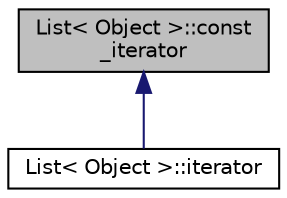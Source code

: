digraph "List&lt; Object &gt;::const_iterator"
{
 // LATEX_PDF_SIZE
  edge [fontname="Helvetica",fontsize="10",labelfontname="Helvetica",labelfontsize="10"];
  node [fontname="Helvetica",fontsize="10",shape=record];
  Node1 [label="List\< Object \>::const\l_iterator",height=0.2,width=0.4,color="black", fillcolor="grey75", style="filled", fontcolor="black",tooltip=" "];
  Node1 -> Node2 [dir="back",color="midnightblue",fontsize="10",style="solid",fontname="Helvetica"];
  Node2 [label="List\< Object \>::iterator",height=0.2,width=0.4,color="black", fillcolor="white", style="filled",URL="$classList_1_1iterator.html",tooltip=" "];
}
